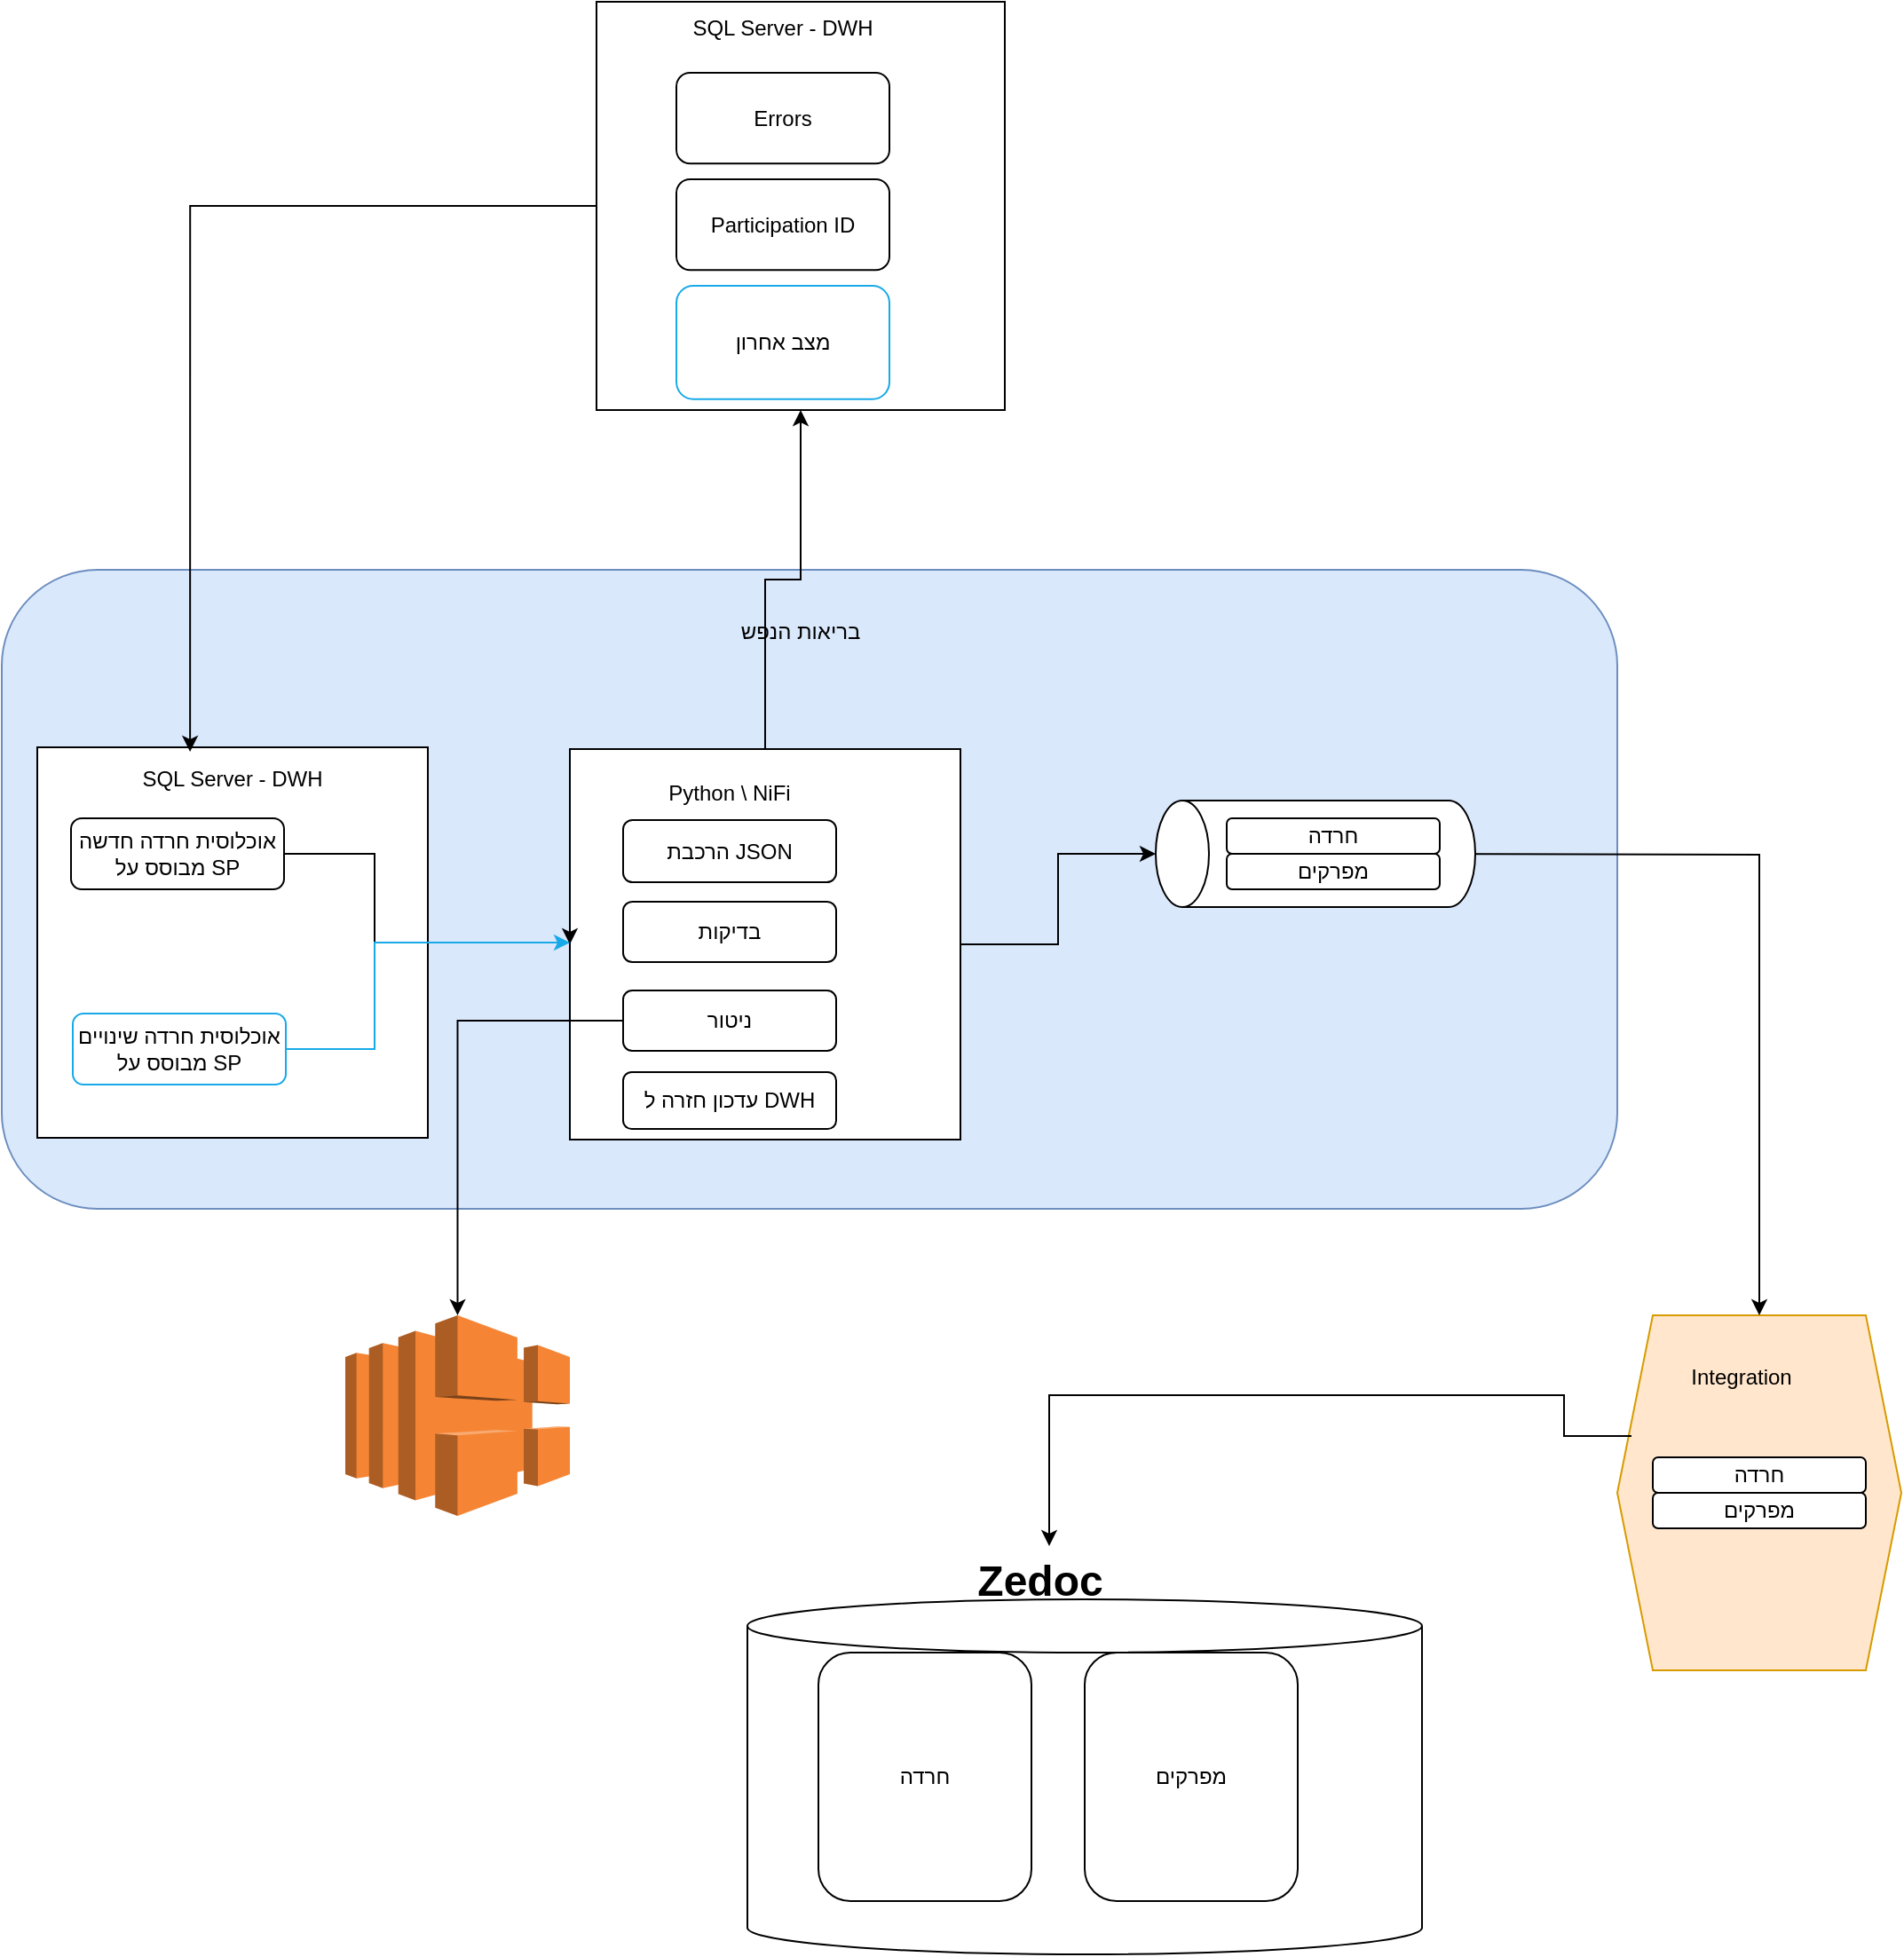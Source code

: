 <mxfile version="22.1.1" type="github">
  <diagram name="‫עמוד-1‬" id="z9KWtGvP0ykJApAYb3_E">
    <mxGraphModel dx="1395" dy="1482" grid="1" gridSize="10" guides="1" tooltips="1" connect="1" arrows="1" fold="1" page="1" pageScale="1" pageWidth="1100" pageHeight="850" math="0" shadow="0">
      <root>
        <mxCell id="0" />
        <mxCell id="1" parent="0" />
        <mxCell id="mV6azeuSrDNRdWC2Sgcm-7" value="" style="rounded=1;whiteSpace=wrap;html=1;fillColor=#dae8fc;strokeColor=#6c8ebf;" parent="1" vertex="1">
          <mxGeometry x="20" y="60" width="910" height="360" as="geometry" />
        </mxCell>
        <mxCell id="wkpVl2k1Z7q7xohtnV9i-3" value="" style="group" parent="1" vertex="1" connectable="0">
          <mxGeometry x="40" y="160" width="220" height="220" as="geometry" />
        </mxCell>
        <mxCell id="wkpVl2k1Z7q7xohtnV9i-1" value="" style="whiteSpace=wrap;html=1;aspect=fixed;" parent="wkpVl2k1Z7q7xohtnV9i-3" vertex="1">
          <mxGeometry width="220" height="220" as="geometry" />
        </mxCell>
        <mxCell id="wkpVl2k1Z7q7xohtnV9i-2" value="SQL Server - DWH" style="text;html=1;strokeColor=none;fillColor=none;align=center;verticalAlign=middle;whiteSpace=wrap;rounded=0;" parent="wkpVl2k1Z7q7xohtnV9i-3" vertex="1">
          <mxGeometry x="20" y="3" width="180" height="30" as="geometry" />
        </mxCell>
        <mxCell id="wkpVl2k1Z7q7xohtnV9i-14" value="אוכלוסית חרדה חדשה&lt;br&gt;מבוסס על SP" style="rounded=1;whiteSpace=wrap;html=1;" parent="wkpVl2k1Z7q7xohtnV9i-3" vertex="1">
          <mxGeometry x="19" y="40" width="120" height="40" as="geometry" />
        </mxCell>
        <mxCell id="wkpVl2k1Z7q7xohtnV9i-15" value="אוכלוסית חרדה שינויים&lt;br style=&quot;border-color: var(--border-color);&quot;&gt;מבוסס על SP" style="rounded=1;whiteSpace=wrap;html=1;strokeColor=#17A9E8;" parent="wkpVl2k1Z7q7xohtnV9i-3" vertex="1">
          <mxGeometry x="20" y="150" width="120" height="40" as="geometry" />
        </mxCell>
        <mxCell id="wkpVl2k1Z7q7xohtnV9i-4" value="" style="group" parent="1" vertex="1" connectable="0">
          <mxGeometry x="340" y="161" width="220" height="220" as="geometry" />
        </mxCell>
        <mxCell id="wkpVl2k1Z7q7xohtnV9i-5" value="" style="whiteSpace=wrap;html=1;aspect=fixed;" parent="wkpVl2k1Z7q7xohtnV9i-4" vertex="1">
          <mxGeometry width="220" height="220" as="geometry" />
        </mxCell>
        <mxCell id="wkpVl2k1Z7q7xohtnV9i-6" value="Python \ NiFi" style="text;html=1;strokeColor=none;fillColor=none;align=center;verticalAlign=middle;whiteSpace=wrap;rounded=0;" parent="wkpVl2k1Z7q7xohtnV9i-4" vertex="1">
          <mxGeometry x="30" y="10" width="120" height="30" as="geometry" />
        </mxCell>
        <mxCell id="wkpVl2k1Z7q7xohtnV9i-18" value="הרכבת JSON" style="rounded=1;whiteSpace=wrap;html=1;" parent="wkpVl2k1Z7q7xohtnV9i-4" vertex="1">
          <mxGeometry x="30" y="40" width="120" height="35" as="geometry" />
        </mxCell>
        <mxCell id="wkpVl2k1Z7q7xohtnV9i-19" value="בדיקות" style="rounded=1;whiteSpace=wrap;html=1;" parent="wkpVl2k1Z7q7xohtnV9i-4" vertex="1">
          <mxGeometry x="30" y="86" width="120" height="34" as="geometry" />
        </mxCell>
        <mxCell id="wkpVl2k1Z7q7xohtnV9i-20" value="ניטור" style="rounded=1;whiteSpace=wrap;html=1;" parent="wkpVl2k1Z7q7xohtnV9i-4" vertex="1">
          <mxGeometry x="30" y="136" width="120" height="34" as="geometry" />
        </mxCell>
        <mxCell id="wkpVl2k1Z7q7xohtnV9i-21" value="עדכון חזרה ל DWH" style="rounded=1;whiteSpace=wrap;html=1;" parent="wkpVl2k1Z7q7xohtnV9i-4" vertex="1">
          <mxGeometry x="30" y="182" width="120" height="32" as="geometry" />
        </mxCell>
        <mxCell id="wkpVl2k1Z7q7xohtnV9i-10" value="" style="shape=hexagon;perimeter=hexagonPerimeter2;whiteSpace=wrap;html=1;fixedSize=1;fillColor=#ffe6cc;strokeColor=#d79b00;" parent="1" vertex="1">
          <mxGeometry x="930" y="480" width="160" height="200" as="geometry" />
        </mxCell>
        <mxCell id="wkpVl2k1Z7q7xohtnV9i-11" value="Integration" style="text;html=1;strokeColor=none;fillColor=none;align=center;verticalAlign=middle;whiteSpace=wrap;rounded=0;" parent="1" vertex="1">
          <mxGeometry x="970" y="500" width="60" height="30" as="geometry" />
        </mxCell>
        <mxCell id="wkpVl2k1Z7q7xohtnV9i-29" style="edgeStyle=orthogonalEdgeStyle;rounded=0;orthogonalLoop=1;jettySize=auto;html=1;exitX=1;exitY=0.5;exitDx=0;exitDy=0;" parent="1" source="wkpVl2k1Z7q7xohtnV9i-5" target="zhimW_uMHWvatuuAIKdU-16" edge="1">
          <mxGeometry relative="1" as="geometry">
            <mxPoint x="690" y="220.0" as="targetPoint" />
          </mxGeometry>
        </mxCell>
        <mxCell id="mV6azeuSrDNRdWC2Sgcm-1" value="" style="shape=cylinder3;whiteSpace=wrap;html=1;boundedLbl=1;backgroundOutline=1;size=15;" parent="1" vertex="1">
          <mxGeometry x="440" y="640" width="380" height="200" as="geometry" />
        </mxCell>
        <mxCell id="mV6azeuSrDNRdWC2Sgcm-2" value="&lt;h1&gt;Zedoc&lt;/h1&gt;" style="text;html=1;strokeColor=none;fillColor=none;spacing=5;spacingTop=-20;whiteSpace=wrap;overflow=hidden;rounded=0;align=center;" parent="1" vertex="1">
          <mxGeometry x="510" y="610" width="190" height="50" as="geometry" />
        </mxCell>
        <mxCell id="mV6azeuSrDNRdWC2Sgcm-3" value="מפרקים" style="rounded=1;whiteSpace=wrap;html=1;" parent="1" vertex="1">
          <mxGeometry x="630" y="670" width="120" height="140" as="geometry" />
        </mxCell>
        <mxCell id="mV6azeuSrDNRdWC2Sgcm-4" style="edgeStyle=orthogonalEdgeStyle;rounded=0;orthogonalLoop=1;jettySize=auto;html=1;" parent="1" target="wkpVl2k1Z7q7xohtnV9i-10" edge="1">
          <mxGeometry relative="1" as="geometry">
            <mxPoint x="810" y="220.0" as="sourcePoint" />
          </mxGeometry>
        </mxCell>
        <mxCell id="mV6azeuSrDNRdWC2Sgcm-6" value="חרדה" style="rounded=1;whiteSpace=wrap;html=1;" parent="1" vertex="1">
          <mxGeometry x="480" y="670" width="120" height="140" as="geometry" />
        </mxCell>
        <mxCell id="mV6azeuSrDNRdWC2Sgcm-8" value="בריאות הנפש" style="text;html=1;strokeColor=none;fillColor=none;align=center;verticalAlign=middle;whiteSpace=wrap;rounded=0;" parent="1" vertex="1">
          <mxGeometry x="410" y="80" width="120" height="30" as="geometry" />
        </mxCell>
        <mxCell id="mV6azeuSrDNRdWC2Sgcm-10" value="חרדה" style="rounded=1;whiteSpace=wrap;html=1;" parent="1" vertex="1">
          <mxGeometry x="950" y="560" width="120" height="20" as="geometry" />
        </mxCell>
        <mxCell id="mV6azeuSrDNRdWC2Sgcm-11" value="מפרקים" style="rounded=1;whiteSpace=wrap;html=1;" parent="1" vertex="1">
          <mxGeometry x="950" y="580" width="120" height="20" as="geometry" />
        </mxCell>
        <mxCell id="mV6azeuSrDNRdWC2Sgcm-5" style="edgeStyle=orthogonalEdgeStyle;rounded=0;orthogonalLoop=1;jettySize=auto;html=1;exitX=0.05;exitY=0.34;exitDx=0;exitDy=0;exitPerimeter=0;" parent="1" source="wkpVl2k1Z7q7xohtnV9i-10" edge="1" target="mV6azeuSrDNRdWC2Sgcm-2">
          <mxGeometry relative="1" as="geometry">
            <mxPoint x="990" y="545" as="sourcePoint" />
            <mxPoint x="680" y="551" as="targetPoint" />
            <Array as="points">
              <mxPoint x="900" y="548" />
              <mxPoint x="900" y="525" />
              <mxPoint x="610" y="525" />
            </Array>
          </mxGeometry>
        </mxCell>
        <mxCell id="0KDFeaM7N-HZ0YYkBc0z-8" style="edgeStyle=orthogonalEdgeStyle;rounded=0;orthogonalLoop=1;jettySize=auto;html=1;entryX=0;entryY=0.5;entryDx=0;entryDy=0;" parent="1" source="wkpVl2k1Z7q7xohtnV9i-14" target="wkpVl2k1Z7q7xohtnV9i-5" edge="1">
          <mxGeometry relative="1" as="geometry">
            <Array as="points">
              <mxPoint x="230" y="220" />
              <mxPoint x="230" y="270" />
            </Array>
          </mxGeometry>
        </mxCell>
        <mxCell id="0KDFeaM7N-HZ0YYkBc0z-9" style="edgeStyle=orthogonalEdgeStyle;rounded=0;orthogonalLoop=1;jettySize=auto;html=1;strokeColor=#17A9E8;" parent="1" source="wkpVl2k1Z7q7xohtnV9i-15" edge="1">
          <mxGeometry relative="1" as="geometry">
            <Array as="points">
              <mxPoint x="230" y="330" />
              <mxPoint x="230" y="270" />
            </Array>
            <mxPoint x="340" y="270" as="targetPoint" />
          </mxGeometry>
        </mxCell>
        <mxCell id="zhimW_uMHWvatuuAIKdU-2" value="" style="outlineConnect=0;dashed=0;verticalLabelPosition=bottom;verticalAlign=top;align=center;html=1;shape=mxgraph.aws3.elastic_load_balancing;fillColor=#F58534;gradientColor=none;" vertex="1" parent="1">
          <mxGeometry x="213.5" y="480" width="126.5" height="113" as="geometry" />
        </mxCell>
        <mxCell id="zhimW_uMHWvatuuAIKdU-3" style="edgeStyle=orthogonalEdgeStyle;rounded=0;orthogonalLoop=1;jettySize=auto;html=1;" edge="1" parent="1" source="wkpVl2k1Z7q7xohtnV9i-20" target="zhimW_uMHWvatuuAIKdU-2">
          <mxGeometry relative="1" as="geometry" />
        </mxCell>
        <mxCell id="zhimW_uMHWvatuuAIKdU-13" value="" style="group" vertex="1" connectable="0" parent="1">
          <mxGeometry x="355" y="-260" width="230" height="230" as="geometry" />
        </mxCell>
        <mxCell id="zhimW_uMHWvatuuAIKdU-9" value="" style="whiteSpace=wrap;html=1;aspect=fixed;" vertex="1" parent="zhimW_uMHWvatuuAIKdU-13">
          <mxGeometry width="230" height="230" as="geometry" />
        </mxCell>
        <mxCell id="zhimW_uMHWvatuuAIKdU-11" value="Participation ID" style="rounded=1;whiteSpace=wrap;html=1;" vertex="1" parent="zhimW_uMHWvatuuAIKdU-13">
          <mxGeometry x="45" y="99.998" width="120" height="51.111" as="geometry" />
        </mxCell>
        <mxCell id="zhimW_uMHWvatuuAIKdU-12" value="מצב אחרון" style="rounded=1;whiteSpace=wrap;html=1;strokeColor=#17A9E8;" vertex="1" parent="zhimW_uMHWvatuuAIKdU-13">
          <mxGeometry x="45" y="159.996" width="120" height="63.889" as="geometry" />
        </mxCell>
        <mxCell id="zhimW_uMHWvatuuAIKdU-10" value="SQL Server - DWH" style="text;html=1;strokeColor=none;fillColor=none;align=center;verticalAlign=middle;whiteSpace=wrap;rounded=0;" vertex="1" parent="zhimW_uMHWvatuuAIKdU-13">
          <mxGeometry x="15" width="180" height="30" as="geometry" />
        </mxCell>
        <mxCell id="zhimW_uMHWvatuuAIKdU-25" value="Errors" style="rounded=1;whiteSpace=wrap;html=1;" vertex="1" parent="zhimW_uMHWvatuuAIKdU-13">
          <mxGeometry x="45" y="39.998" width="120" height="51.111" as="geometry" />
        </mxCell>
        <mxCell id="zhimW_uMHWvatuuAIKdU-14" style="edgeStyle=orthogonalEdgeStyle;rounded=0;orthogonalLoop=1;jettySize=auto;html=1;" edge="1" parent="1" source="wkpVl2k1Z7q7xohtnV9i-5" target="zhimW_uMHWvatuuAIKdU-9">
          <mxGeometry relative="1" as="geometry" />
        </mxCell>
        <mxCell id="zhimW_uMHWvatuuAIKdU-15" style="edgeStyle=orthogonalEdgeStyle;rounded=0;orthogonalLoop=1;jettySize=auto;html=1;entryX=0.367;entryY=-0.017;entryDx=0;entryDy=0;entryPerimeter=0;" edge="1" parent="1" source="zhimW_uMHWvatuuAIKdU-9" target="wkpVl2k1Z7q7xohtnV9i-2">
          <mxGeometry relative="1" as="geometry" />
        </mxCell>
        <mxCell id="zhimW_uMHWvatuuAIKdU-16" value="KAFKA" style="shape=cylinder3;whiteSpace=wrap;html=1;boundedLbl=1;backgroundOutline=1;size=15;rotation=-90;" vertex="1" parent="1">
          <mxGeometry x="730" y="130" width="60" height="180" as="geometry" />
        </mxCell>
        <mxCell id="zhimW_uMHWvatuuAIKdU-17" value="חרדה" style="rounded=1;whiteSpace=wrap;html=1;" vertex="1" parent="1">
          <mxGeometry x="710" y="200" width="120" height="20" as="geometry" />
        </mxCell>
        <mxCell id="zhimW_uMHWvatuuAIKdU-18" value="מפרקים" style="rounded=1;whiteSpace=wrap;html=1;" vertex="1" parent="1">
          <mxGeometry x="710" y="220" width="120" height="20" as="geometry" />
        </mxCell>
      </root>
    </mxGraphModel>
  </diagram>
</mxfile>
